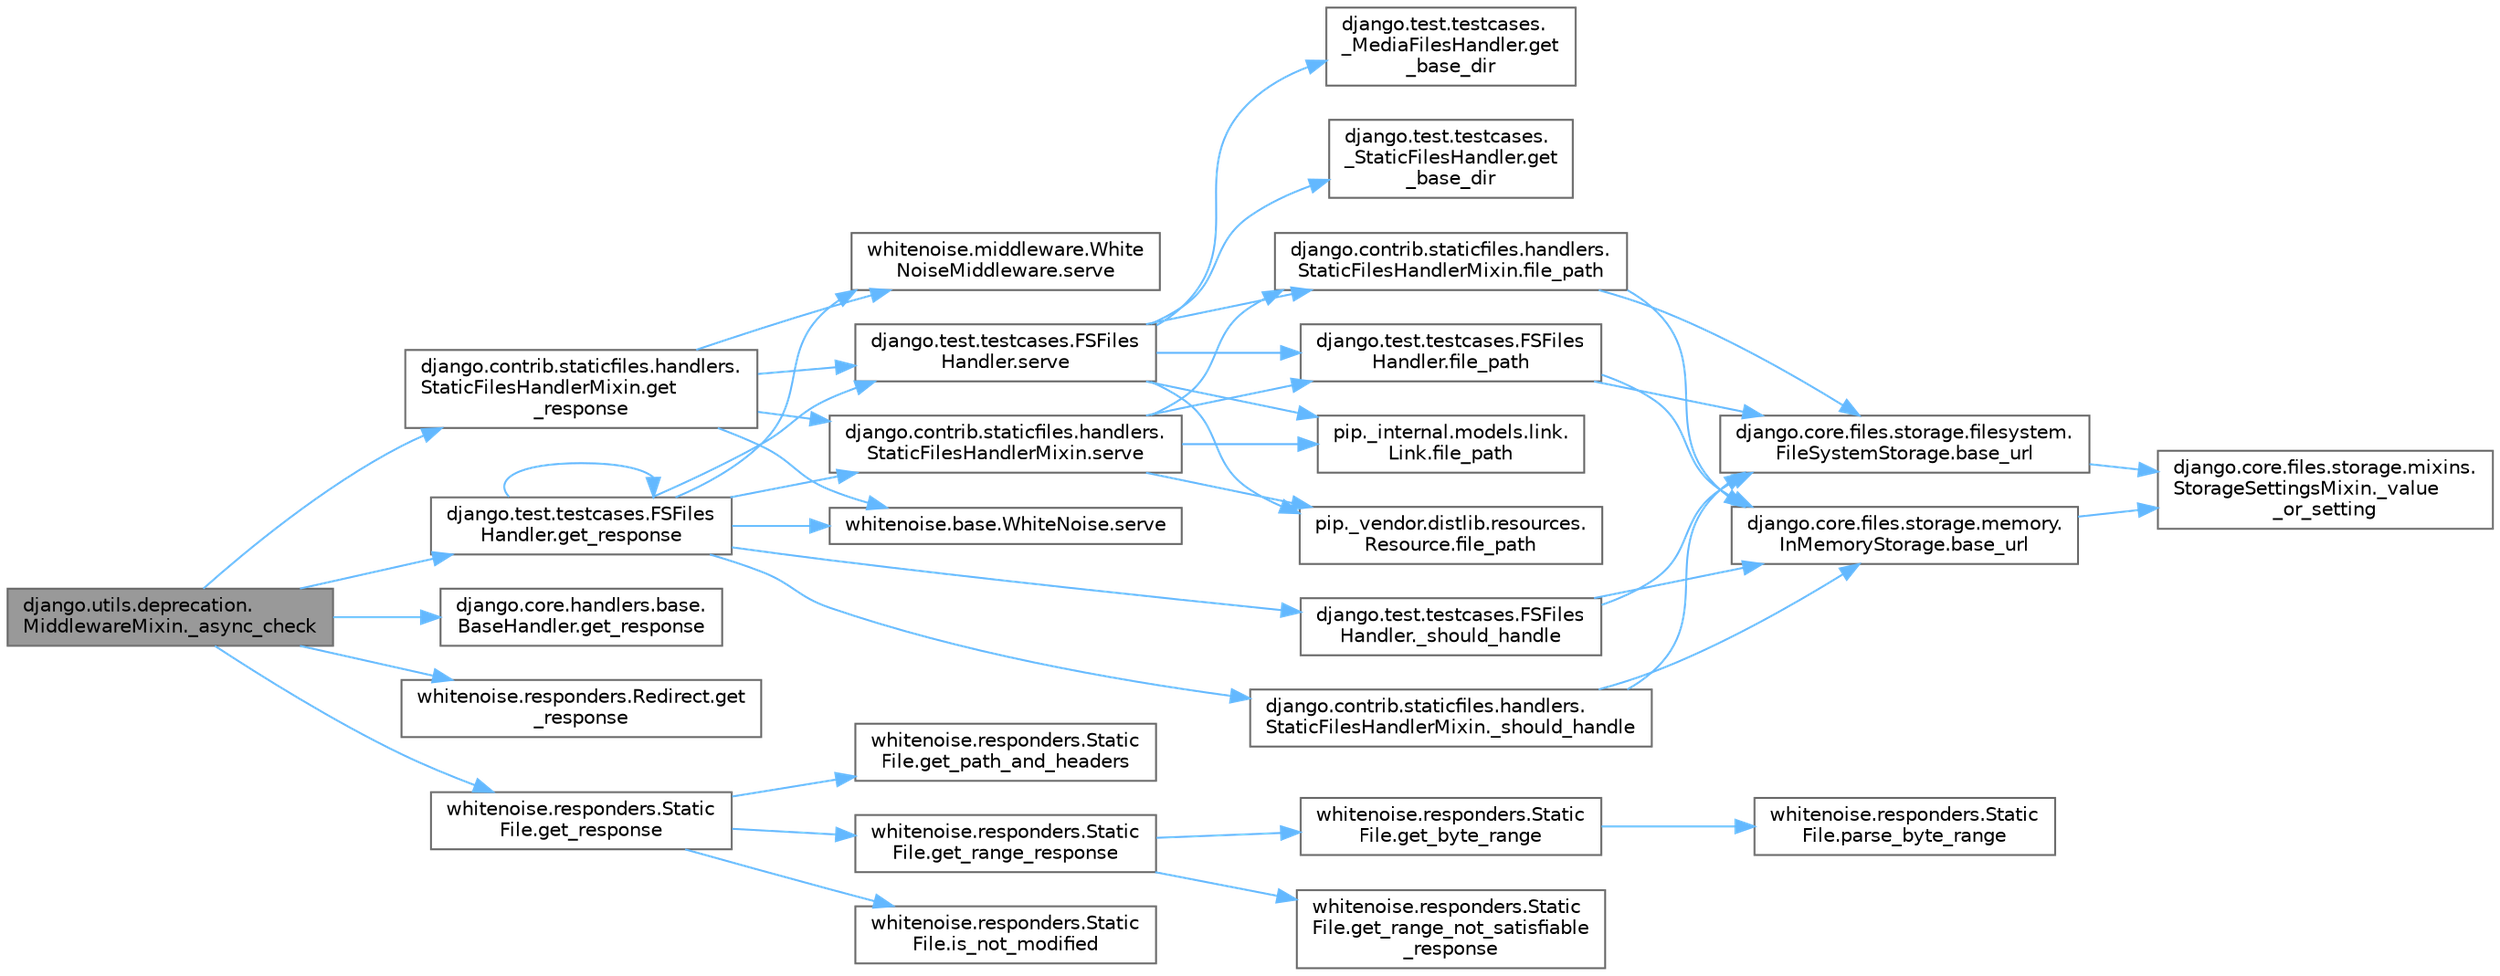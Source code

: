 digraph "django.utils.deprecation.MiddlewareMixin._async_check"
{
 // LATEX_PDF_SIZE
  bgcolor="transparent";
  edge [fontname=Helvetica,fontsize=10,labelfontname=Helvetica,labelfontsize=10];
  node [fontname=Helvetica,fontsize=10,shape=box,height=0.2,width=0.4];
  rankdir="LR";
  Node1 [id="Node000001",label="django.utils.deprecation.\lMiddlewareMixin._async_check",height=0.2,width=0.4,color="gray40", fillcolor="grey60", style="filled", fontcolor="black",tooltip=" "];
  Node1 -> Node2 [id="edge1_Node000001_Node000002",color="steelblue1",style="solid",tooltip=" "];
  Node2 [id="Node000002",label="django.contrib.staticfiles.handlers.\lStaticFilesHandlerMixin.get\l_response",height=0.2,width=0.4,color="grey40", fillcolor="white", style="filled",URL="$classdjango_1_1contrib_1_1staticfiles_1_1handlers_1_1_static_files_handler_mixin.html#a16d2e135a0bb896a994b0b90fd41dadf",tooltip=" "];
  Node2 -> Node3 [id="edge2_Node000002_Node000003",color="steelblue1",style="solid",tooltip=" "];
  Node3 [id="Node000003",label="django.contrib.staticfiles.handlers.\lStaticFilesHandlerMixin.serve",height=0.2,width=0.4,color="grey40", fillcolor="white", style="filled",URL="$classdjango_1_1contrib_1_1staticfiles_1_1handlers_1_1_static_files_handler_mixin.html#a2a2f401f3e4d5fcd1fede4521c989dfb",tooltip=" "];
  Node3 -> Node4 [id="edge3_Node000003_Node000004",color="steelblue1",style="solid",tooltip=" "];
  Node4 [id="Node000004",label="django.contrib.staticfiles.handlers.\lStaticFilesHandlerMixin.file_path",height=0.2,width=0.4,color="grey40", fillcolor="white", style="filled",URL="$classdjango_1_1contrib_1_1staticfiles_1_1handlers_1_1_static_files_handler_mixin.html#a7e2cadc23c933005f253457a8d364c95",tooltip=" "];
  Node4 -> Node5 [id="edge4_Node000004_Node000005",color="steelblue1",style="solid",tooltip=" "];
  Node5 [id="Node000005",label="django.core.files.storage.filesystem.\lFileSystemStorage.base_url",height=0.2,width=0.4,color="grey40", fillcolor="white", style="filled",URL="$classdjango_1_1core_1_1files_1_1storage_1_1filesystem_1_1_file_system_storage.html#abfebd8ecb8a8b7bb71fabb308172b71d",tooltip=" "];
  Node5 -> Node6 [id="edge5_Node000005_Node000006",color="steelblue1",style="solid",tooltip=" "];
  Node6 [id="Node000006",label="django.core.files.storage.mixins.\lStorageSettingsMixin._value\l_or_setting",height=0.2,width=0.4,color="grey40", fillcolor="white", style="filled",URL="$classdjango_1_1core_1_1files_1_1storage_1_1mixins_1_1_storage_settings_mixin.html#ae7828b7a6aa070fd86fad974406310fc",tooltip=" "];
  Node4 -> Node7 [id="edge6_Node000004_Node000007",color="steelblue1",style="solid",tooltip=" "];
  Node7 [id="Node000007",label="django.core.files.storage.memory.\lInMemoryStorage.base_url",height=0.2,width=0.4,color="grey40", fillcolor="white", style="filled",URL="$classdjango_1_1core_1_1files_1_1storage_1_1memory_1_1_in_memory_storage.html#abe19b8e26aba6c42befadd718d35bf7d",tooltip=" "];
  Node7 -> Node6 [id="edge7_Node000007_Node000006",color="steelblue1",style="solid",tooltip=" "];
  Node3 -> Node8 [id="edge8_Node000003_Node000008",color="steelblue1",style="solid",tooltip=" "];
  Node8 [id="Node000008",label="django.test.testcases.FSFiles\lHandler.file_path",height=0.2,width=0.4,color="grey40", fillcolor="white", style="filled",URL="$classdjango_1_1test_1_1testcases_1_1_f_s_files_handler.html#a233eb92ffe4ac15a92b009445b8894e6",tooltip=" "];
  Node8 -> Node5 [id="edge9_Node000008_Node000005",color="steelblue1",style="solid",tooltip=" "];
  Node8 -> Node7 [id="edge10_Node000008_Node000007",color="steelblue1",style="solid",tooltip=" "];
  Node3 -> Node9 [id="edge11_Node000003_Node000009",color="steelblue1",style="solid",tooltip=" "];
  Node9 [id="Node000009",label="pip._internal.models.link.\lLink.file_path",height=0.2,width=0.4,color="grey40", fillcolor="white", style="filled",URL="$classpip_1_1__internal_1_1models_1_1link_1_1_link.html#a72e9faf9a2a5f838cfdce89db07e3150",tooltip=" "];
  Node3 -> Node10 [id="edge12_Node000003_Node000010",color="steelblue1",style="solid",tooltip=" "];
  Node10 [id="Node000010",label="pip._vendor.distlib.resources.\lResource.file_path",height=0.2,width=0.4,color="grey40", fillcolor="white", style="filled",URL="$classpip_1_1__vendor_1_1distlib_1_1resources_1_1_resource.html#ad755fd0b37e03439327286450434f7b8",tooltip=" "];
  Node2 -> Node11 [id="edge13_Node000002_Node000011",color="steelblue1",style="solid",tooltip=" "];
  Node11 [id="Node000011",label="django.test.testcases.FSFiles\lHandler.serve",height=0.2,width=0.4,color="grey40", fillcolor="white", style="filled",URL="$classdjango_1_1test_1_1testcases_1_1_f_s_files_handler.html#a8de609294b11cd68ee2ca0535c7806f1",tooltip=" "];
  Node11 -> Node4 [id="edge14_Node000011_Node000004",color="steelblue1",style="solid",tooltip=" "];
  Node11 -> Node8 [id="edge15_Node000011_Node000008",color="steelblue1",style="solid",tooltip=" "];
  Node11 -> Node9 [id="edge16_Node000011_Node000009",color="steelblue1",style="solid",tooltip=" "];
  Node11 -> Node10 [id="edge17_Node000011_Node000010",color="steelblue1",style="solid",tooltip=" "];
  Node11 -> Node12 [id="edge18_Node000011_Node000012",color="steelblue1",style="solid",tooltip=" "];
  Node12 [id="Node000012",label="django.test.testcases.\l_MediaFilesHandler.get\l_base_dir",height=0.2,width=0.4,color="grey40", fillcolor="white", style="filled",URL="$classdjango_1_1test_1_1testcases_1_1___media_files_handler.html#aa7c73432347b1c0ce252b45bcfec34d1",tooltip=" "];
  Node11 -> Node13 [id="edge19_Node000011_Node000013",color="steelblue1",style="solid",tooltip=" "];
  Node13 [id="Node000013",label="django.test.testcases.\l_StaticFilesHandler.get\l_base_dir",height=0.2,width=0.4,color="grey40", fillcolor="white", style="filled",URL="$classdjango_1_1test_1_1testcases_1_1___static_files_handler.html#a21e77d94a74e8288353abb002933e552",tooltip=" "];
  Node2 -> Node14 [id="edge20_Node000002_Node000014",color="steelblue1",style="solid",tooltip=" "];
  Node14 [id="Node000014",label="whitenoise.base.WhiteNoise.serve",height=0.2,width=0.4,color="grey40", fillcolor="white", style="filled",URL="$classwhitenoise_1_1base_1_1_white_noise.html#a3806c0df67a3ceec7d908e43019355bd",tooltip=" "];
  Node2 -> Node15 [id="edge21_Node000002_Node000015",color="steelblue1",style="solid",tooltip=" "];
  Node15 [id="Node000015",label="whitenoise.middleware.White\lNoiseMiddleware.serve",height=0.2,width=0.4,color="grey40", fillcolor="white", style="filled",URL="$classwhitenoise_1_1middleware_1_1_white_noise_middleware.html#a6ceaa8a614fa099ada7951983a801503",tooltip=" "];
  Node1 -> Node16 [id="edge22_Node000001_Node000016",color="steelblue1",style="solid",tooltip=" "];
  Node16 [id="Node000016",label="django.core.handlers.base.\lBaseHandler.get_response",height=0.2,width=0.4,color="grey40", fillcolor="white", style="filled",URL="$classdjango_1_1core_1_1handlers_1_1base_1_1_base_handler.html#af2ac57e82855ce854f89ccbd56e5842d",tooltip=" "];
  Node1 -> Node17 [id="edge23_Node000001_Node000017",color="steelblue1",style="solid",tooltip=" "];
  Node17 [id="Node000017",label="django.test.testcases.FSFiles\lHandler.get_response",height=0.2,width=0.4,color="grey40", fillcolor="white", style="filled",URL="$classdjango_1_1test_1_1testcases_1_1_f_s_files_handler.html#a3fe9c64fff8bf16b0c2a46ceb5bc2713",tooltip=" "];
  Node17 -> Node18 [id="edge24_Node000017_Node000018",color="steelblue1",style="solid",tooltip=" "];
  Node18 [id="Node000018",label="django.contrib.staticfiles.handlers.\lStaticFilesHandlerMixin._should_handle",height=0.2,width=0.4,color="grey40", fillcolor="white", style="filled",URL="$classdjango_1_1contrib_1_1staticfiles_1_1handlers_1_1_static_files_handler_mixin.html#a928f220633234323f990e519f53f6f3c",tooltip=" "];
  Node18 -> Node5 [id="edge25_Node000018_Node000005",color="steelblue1",style="solid",tooltip=" "];
  Node18 -> Node7 [id="edge26_Node000018_Node000007",color="steelblue1",style="solid",tooltip=" "];
  Node17 -> Node19 [id="edge27_Node000017_Node000019",color="steelblue1",style="solid",tooltip=" "];
  Node19 [id="Node000019",label="django.test.testcases.FSFiles\lHandler._should_handle",height=0.2,width=0.4,color="grey40", fillcolor="white", style="filled",URL="$classdjango_1_1test_1_1testcases_1_1_f_s_files_handler.html#ac7ae4bff85dab0976224d975a2a91574",tooltip=" "];
  Node19 -> Node5 [id="edge28_Node000019_Node000005",color="steelblue1",style="solid",tooltip=" "];
  Node19 -> Node7 [id="edge29_Node000019_Node000007",color="steelblue1",style="solid",tooltip=" "];
  Node17 -> Node17 [id="edge30_Node000017_Node000017",color="steelblue1",style="solid",tooltip=" "];
  Node17 -> Node3 [id="edge31_Node000017_Node000003",color="steelblue1",style="solid",tooltip=" "];
  Node17 -> Node11 [id="edge32_Node000017_Node000011",color="steelblue1",style="solid",tooltip=" "];
  Node17 -> Node14 [id="edge33_Node000017_Node000014",color="steelblue1",style="solid",tooltip=" "];
  Node17 -> Node15 [id="edge34_Node000017_Node000015",color="steelblue1",style="solid",tooltip=" "];
  Node1 -> Node20 [id="edge35_Node000001_Node000020",color="steelblue1",style="solid",tooltip=" "];
  Node20 [id="Node000020",label="whitenoise.responders.Redirect.get\l_response",height=0.2,width=0.4,color="grey40", fillcolor="white", style="filled",URL="$classwhitenoise_1_1responders_1_1_redirect.html#a0d402fec7a0877ed179df99c276f0cec",tooltip=" "];
  Node1 -> Node21 [id="edge36_Node000001_Node000021",color="steelblue1",style="solid",tooltip=" "];
  Node21 [id="Node000021",label="whitenoise.responders.Static\lFile.get_response",height=0.2,width=0.4,color="grey40", fillcolor="white", style="filled",URL="$classwhitenoise_1_1responders_1_1_static_file.html#a9dd7514946b439e6da9f05190de8331d",tooltip=" "];
  Node21 -> Node22 [id="edge37_Node000021_Node000022",color="steelblue1",style="solid",tooltip=" "];
  Node22 [id="Node000022",label="whitenoise.responders.Static\lFile.get_path_and_headers",height=0.2,width=0.4,color="grey40", fillcolor="white", style="filled",URL="$classwhitenoise_1_1responders_1_1_static_file.html#a97083077b82fdf78ef4f7cb16f06609c",tooltip=" "];
  Node21 -> Node23 [id="edge38_Node000021_Node000023",color="steelblue1",style="solid",tooltip=" "];
  Node23 [id="Node000023",label="whitenoise.responders.Static\lFile.get_range_response",height=0.2,width=0.4,color="grey40", fillcolor="white", style="filled",URL="$classwhitenoise_1_1responders_1_1_static_file.html#a334cd3fdffd38e7139fcfe56b836d502",tooltip=" "];
  Node23 -> Node24 [id="edge39_Node000023_Node000024",color="steelblue1",style="solid",tooltip=" "];
  Node24 [id="Node000024",label="whitenoise.responders.Static\lFile.get_byte_range",height=0.2,width=0.4,color="grey40", fillcolor="white", style="filled",URL="$classwhitenoise_1_1responders_1_1_static_file.html#a3f2cc828e4f3f7a7a33f2f8a081c6558",tooltip=" "];
  Node24 -> Node25 [id="edge40_Node000024_Node000025",color="steelblue1",style="solid",tooltip=" "];
  Node25 [id="Node000025",label="whitenoise.responders.Static\lFile.parse_byte_range",height=0.2,width=0.4,color="grey40", fillcolor="white", style="filled",URL="$classwhitenoise_1_1responders_1_1_static_file.html#af3e686e14a4a38a07fc7ac96802bbb48",tooltip=" "];
  Node23 -> Node26 [id="edge41_Node000023_Node000026",color="steelblue1",style="solid",tooltip=" "];
  Node26 [id="Node000026",label="whitenoise.responders.Static\lFile.get_range_not_satisfiable\l_response",height=0.2,width=0.4,color="grey40", fillcolor="white", style="filled",URL="$classwhitenoise_1_1responders_1_1_static_file.html#a25280d93f35122cc496e1723f12e783b",tooltip=" "];
  Node21 -> Node27 [id="edge42_Node000021_Node000027",color="steelblue1",style="solid",tooltip=" "];
  Node27 [id="Node000027",label="whitenoise.responders.Static\lFile.is_not_modified",height=0.2,width=0.4,color="grey40", fillcolor="white", style="filled",URL="$classwhitenoise_1_1responders_1_1_static_file.html#a9a873cc750ed8bf4bd3a9a67c07551b7",tooltip=" "];
}

